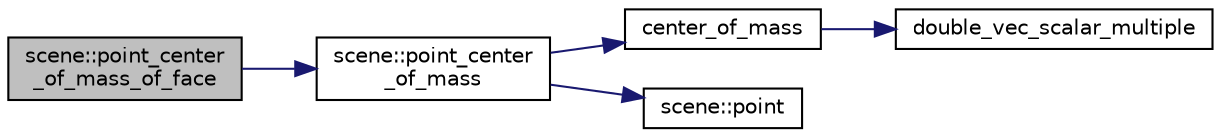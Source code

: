digraph "scene::point_center_of_mass_of_face"
{
  edge [fontname="Helvetica",fontsize="10",labelfontname="Helvetica",labelfontsize="10"];
  node [fontname="Helvetica",fontsize="10",shape=record];
  rankdir="LR";
  Node351 [label="scene::point_center\l_of_mass_of_face",height=0.2,width=0.4,color="black", fillcolor="grey75", style="filled", fontcolor="black"];
  Node351 -> Node352 [color="midnightblue",fontsize="10",style="solid",fontname="Helvetica"];
  Node352 [label="scene::point_center\l_of_mass",height=0.2,width=0.4,color="black", fillcolor="white", style="filled",URL="$df/db1/classscene.html#a69714d3f4392e3a3de685f7276689e15"];
  Node352 -> Node353 [color="midnightblue",fontsize="10",style="solid",fontname="Helvetica"];
  Node353 [label="center_of_mass",height=0.2,width=0.4,color="black", fillcolor="white", style="filled",URL="$d5/d87/globals_8h.html#aede8c94af799c03430cf1aec5bb2a5b2"];
  Node353 -> Node354 [color="midnightblue",fontsize="10",style="solid",fontname="Helvetica"];
  Node354 [label="double_vec_scalar_multiple",height=0.2,width=0.4,color="black", fillcolor="white", style="filled",URL="$d0/d22/numerics_8_c.html#aa29261af29e79594ff79aecd6dd9643a"];
  Node352 -> Node355 [color="midnightblue",fontsize="10",style="solid",fontname="Helvetica"];
  Node355 [label="scene::point",height=0.2,width=0.4,color="black", fillcolor="white", style="filled",URL="$df/db1/classscene.html#a786b60f97ad35f58f5e4ae1456d12e3b"];
}
